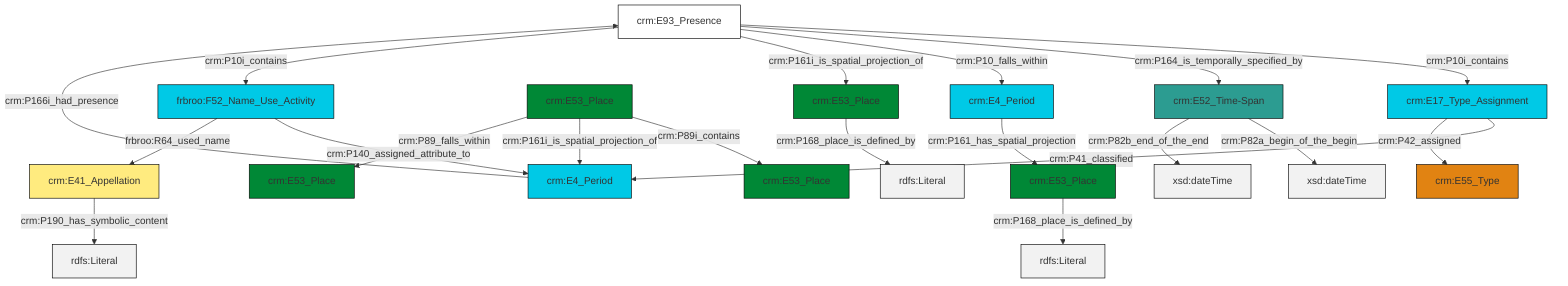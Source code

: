 graph TD
classDef Literal fill:#f2f2f2,stroke:#000000;
classDef CRM_Entity fill:#FFFFFF,stroke:#000000;
classDef Temporal_Entity fill:#00C9E6, stroke:#000000;
classDef Type fill:#E18312, stroke:#000000;
classDef Time-Span fill:#2C9C91, stroke:#000000;
classDef Appellation fill:#FFEB7F, stroke:#000000;
classDef Place fill:#008836, stroke:#000000;
classDef Persistent_Item fill:#B266B2, stroke:#000000;
classDef Conceptual_Object fill:#FFD700, stroke:#000000;
classDef Physical_Thing fill:#D2B48C, stroke:#000000;
classDef Actor fill:#f58aad, stroke:#000000;
classDef PC_Classes fill:#4ce600, stroke:#000000;
classDef Multi fill:#cccccc,stroke:#000000;

0["crm:E93_Presence"]:::CRM_Entity -->|crm:P10i_contains| 1["crm:E17_Type_Assignment"]:::Temporal_Entity
0["crm:E93_Presence"]:::CRM_Entity -->|crm:P164_is_temporally_specified_by| 2["crm:E52_Time-Span"]:::Time-Span
1["crm:E17_Type_Assignment"]:::Temporal_Entity -->|crm:P41_classified| 9["crm:E4_Period"]:::Temporal_Entity
9["crm:E4_Period"]:::Temporal_Entity -->|crm:P166i_had_presence| 0["crm:E93_Presence"]:::CRM_Entity
16["crm:E53_Place"]:::Place -->|crm:P168_place_is_defined_by| 17[rdfs:Literal]:::Literal
3["crm:E53_Place"]:::Place -->|crm:P89i_contains| 14["crm:E53_Place"]:::Place
18["crm:E53_Place"]:::Place -->|crm:P168_place_is_defined_by| 19[rdfs:Literal]:::Literal
11["crm:E4_Period"]:::Temporal_Entity -->|crm:P161_has_spatial_projection| 18["crm:E53_Place"]:::Place
0["crm:E93_Presence"]:::CRM_Entity -->|crm:P10_falls_within| 11["crm:E4_Period"]:::Temporal_Entity
5["frbroo:F52_Name_Use_Activity"]:::Temporal_Entity -->|crm:P140_assigned_attribute_to| 9["crm:E4_Period"]:::Temporal_Entity
5["frbroo:F52_Name_Use_Activity"]:::Temporal_Entity -->|frbroo:R64_used_name| 7["crm:E41_Appellation"]:::Appellation
7["crm:E41_Appellation"]:::Appellation -->|crm:P190_has_symbolic_content| 23[rdfs:Literal]:::Literal
3["crm:E53_Place"]:::Place -->|crm:P161i_is_spatial_projection_of| 9["crm:E4_Period"]:::Temporal_Entity
2["crm:E52_Time-Span"]:::Time-Span -->|crm:P82a_begin_of_the_begin| 24[xsd:dateTime]:::Literal
0["crm:E93_Presence"]:::CRM_Entity -->|crm:P161i_is_spatial_projection_of| 16["crm:E53_Place"]:::Place
0["crm:E93_Presence"]:::CRM_Entity -->|crm:P10i_contains| 5["frbroo:F52_Name_Use_Activity"]:::Temporal_Entity
2["crm:E52_Time-Span"]:::Time-Span -->|crm:P82b_end_of_the_end| 30[xsd:dateTime]:::Literal
1["crm:E17_Type_Assignment"]:::Temporal_Entity -->|crm:P42_assigned| 28["crm:E55_Type"]:::Type
3["crm:E53_Place"]:::Place -->|crm:P89_falls_within| 25["crm:E53_Place"]:::Place